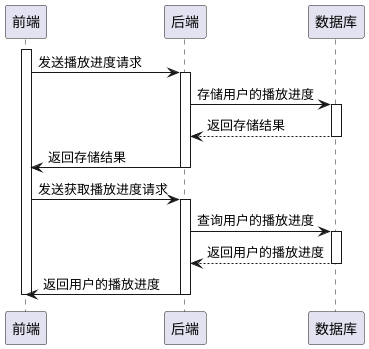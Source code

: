 @startuml
participant 前端
participant 后端
participant 数据库

activate 前端
前端 -> 后端: 发送播放进度请求
activate 后端
后端 -> 数据库: 存储用户的播放进度
activate 数据库
数据库 --> 后端: 返回存储结果
deactivate 数据库
后端 -> 前端: 返回存储结果
deactivate 后端


前端 -> 后端: 发送获取播放进度请求
activate 后端
后端 -> 数据库: 查询用户的播放进度
activate 数据库
数据库 --> 后端: 返回用户的播放进度
deactivate 数据库
后端 -> 前端: 返回用户的播放进度
deactivate 后端
deactivate 前端
@enduml
